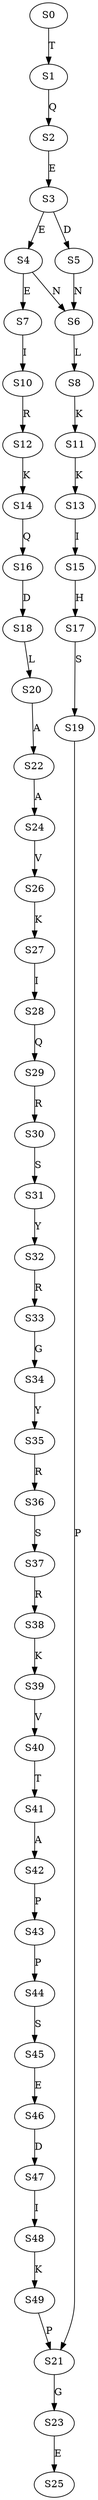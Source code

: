 strict digraph  {
	S0 -> S1 [ label = T ];
	S1 -> S2 [ label = Q ];
	S2 -> S3 [ label = E ];
	S3 -> S4 [ label = E ];
	S3 -> S5 [ label = D ];
	S4 -> S6 [ label = N ];
	S4 -> S7 [ label = E ];
	S5 -> S6 [ label = N ];
	S6 -> S8 [ label = L ];
	S7 -> S10 [ label = I ];
	S8 -> S11 [ label = K ];
	S10 -> S12 [ label = R ];
	S11 -> S13 [ label = K ];
	S12 -> S14 [ label = K ];
	S13 -> S15 [ label = I ];
	S14 -> S16 [ label = Q ];
	S15 -> S17 [ label = H ];
	S16 -> S18 [ label = D ];
	S17 -> S19 [ label = S ];
	S18 -> S20 [ label = L ];
	S19 -> S21 [ label = P ];
	S20 -> S22 [ label = A ];
	S21 -> S23 [ label = G ];
	S22 -> S24 [ label = A ];
	S23 -> S25 [ label = E ];
	S24 -> S26 [ label = V ];
	S26 -> S27 [ label = K ];
	S27 -> S28 [ label = I ];
	S28 -> S29 [ label = Q ];
	S29 -> S30 [ label = R ];
	S30 -> S31 [ label = S ];
	S31 -> S32 [ label = Y ];
	S32 -> S33 [ label = R ];
	S33 -> S34 [ label = G ];
	S34 -> S35 [ label = Y ];
	S35 -> S36 [ label = R ];
	S36 -> S37 [ label = S ];
	S37 -> S38 [ label = R ];
	S38 -> S39 [ label = K ];
	S39 -> S40 [ label = V ];
	S40 -> S41 [ label = T ];
	S41 -> S42 [ label = A ];
	S42 -> S43 [ label = P ];
	S43 -> S44 [ label = P ];
	S44 -> S45 [ label = S ];
	S45 -> S46 [ label = E ];
	S46 -> S47 [ label = D ];
	S47 -> S48 [ label = I ];
	S48 -> S49 [ label = K ];
	S49 -> S21 [ label = P ];
}
